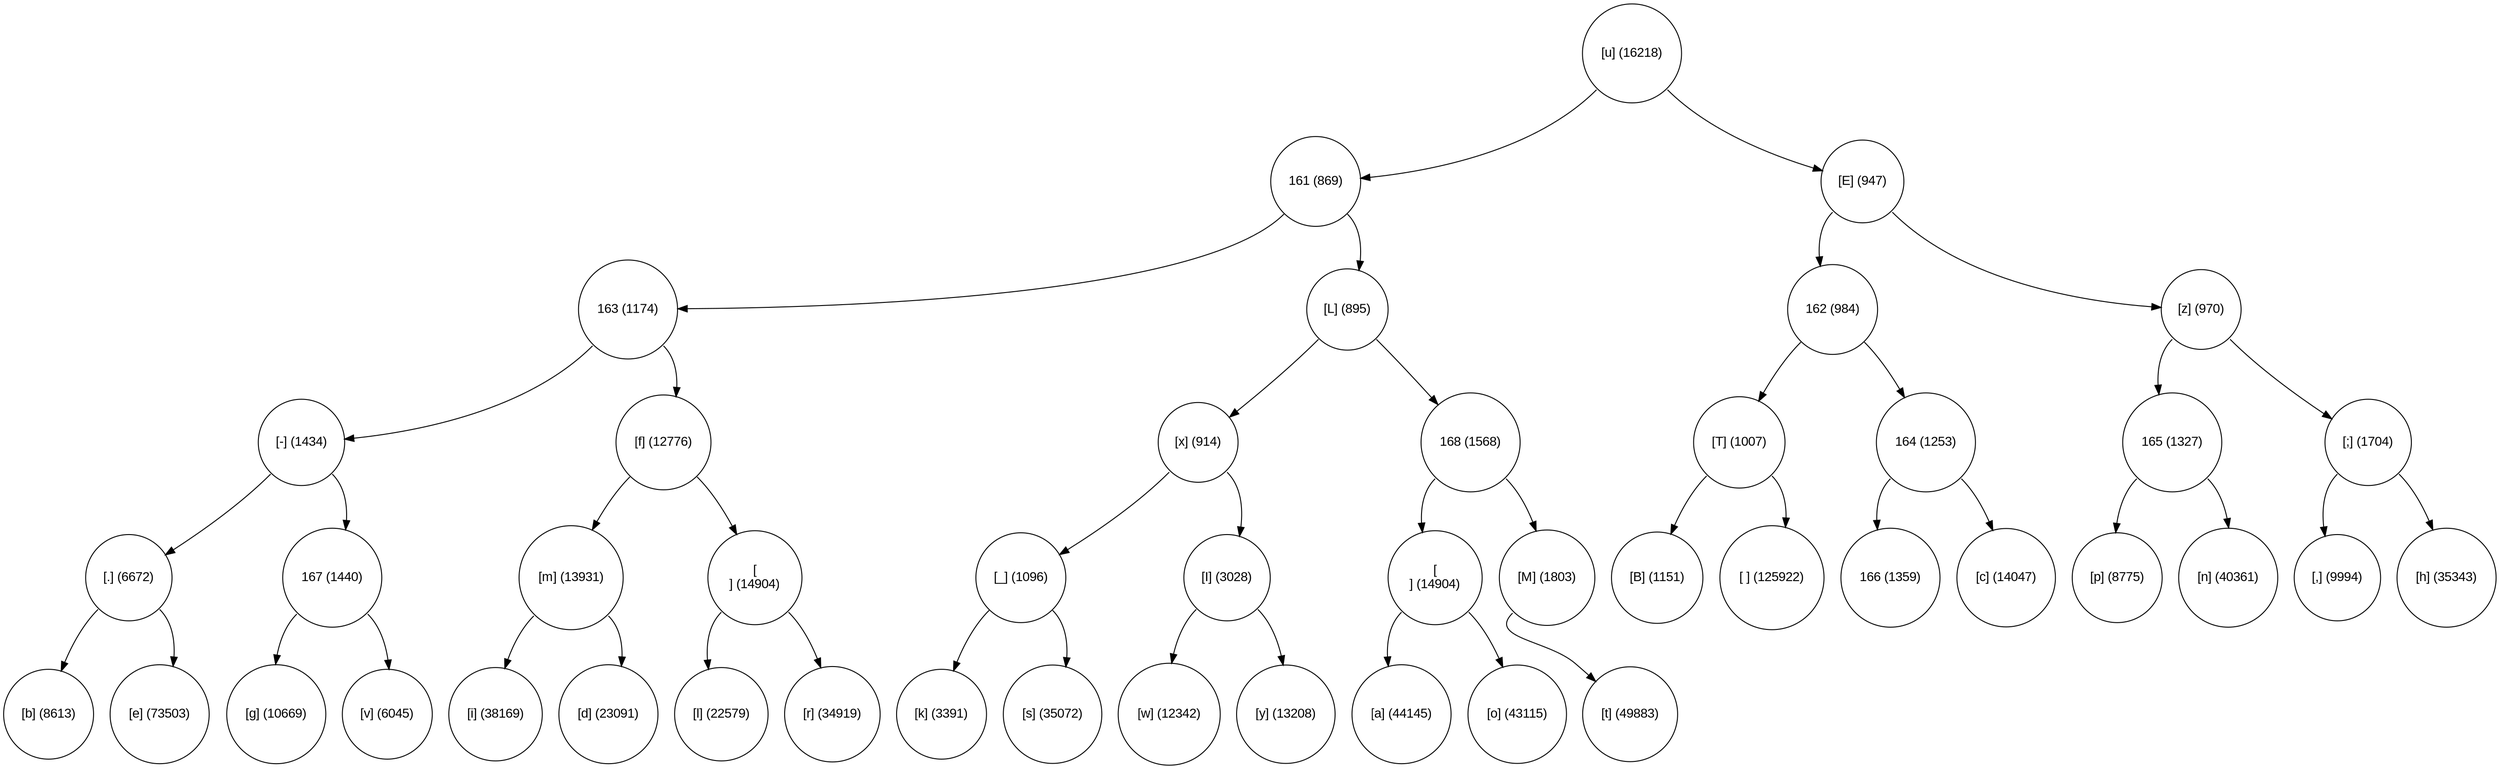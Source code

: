 digraph move_down {
	node [fontname="Arial", shape="circle", width=0.5]; 

	0 [label = "[u] (16218)"];
	0:sw -> 1;
	1 [label = "161 (869)"];
	1:sw -> 3;
	3 [label = "163 (1174)"];
	3:sw -> 7;
	7 [label = "[-] (1434)"];
	7:sw -> 15;
	15 [label = "[.] (6672)"];
	15:sw -> 31;
	31 [label = "[b] (8613)"];
	15:se -> 32;
	32 [label = "[e] (73503)"];
	7:se -> 16;
	16 [label = "167 (1440)"];
	16:sw -> 33;
	33 [label = "[g] (10669)"];
	16:se -> 34;
	34 [label = "[v] (6045)"];
	3:se -> 8;
	8 [label = "[f] (12776)"];
	8:sw -> 17;
	17 [label = "[m] (13931)"];
	17:sw -> 35;
	35 [label = "[i] (38169)"];
	17:se -> 36;
	36 [label = "[d] (23091)"];
	8:se -> 18;
	18 [label = "[
] (14904)"];
	18:sw -> 37;
	37 [label = "[l] (22579)"];
	18:se -> 38;
	38 [label = "[r] (34919)"];
	1:se -> 4;
	4 [label = "[L] (895)"];
	4:sw -> 9;
	9 [label = "[x] (914)"];
	9:sw -> 19;
	19 [label = "[_] (1096)"];
	19:sw -> 39;
	39 [label = "[k] (3391)"];
	19:se -> 40;
	40 [label = "[s] (35072)"];
	9:se -> 20;
	20 [label = "[I] (3028)"];
	20:sw -> 41;
	41 [label = "[w] (12342)"];
	20:se -> 42;
	42 [label = "[y] (13208)"];
	4:se -> 10;
	10 [label = "168 (1568)"];
	10:sw -> 21;
	21 [label = "[] (14904)"];
	21:sw -> 43;
	43 [label = "[a] (44145)"];
	21:se -> 44;
	44 [label = "[o] (43115)"];
	10:se -> 22;
	22 [label = "[M] (1803)"];
	22:sw -> 45;
	45 [label = "[t] (49883)"];
	0:se -> 2;
	2 [label = "[E] (947)"];
	2:sw -> 5;
	5 [label = "162 (984)"];
	5:sw -> 11;
	11 [label = "[T] (1007)"];
	11:sw -> 23;
	23 [label = "[B] (1151)"];
	11:se -> 24;
	24 [label = "[ ] (125922)"];
	5:se -> 12;
	12 [label = "164 (1253)"];
	12:sw -> 25;
	25 [label = "166 (1359)"];
	12:se -> 26;
	26 [label = "[c] (14047)"];
	2:se -> 6;
	6 [label = "[z] (970)"];
	6:sw -> 13;
	13 [label = "165 (1327)"];
	13:sw -> 27;
	27 [label = "[p] (8775)"];
	13:se -> 28;
	28 [label = "[n] (40361)"];
	6:se -> 14;
	14 [label = "[;] (1704)"];
	14:sw -> 29;
	29 [label = "[,] (9994)"];
	14:se -> 30;
	30 [label = "[h] (35343)"];
}

